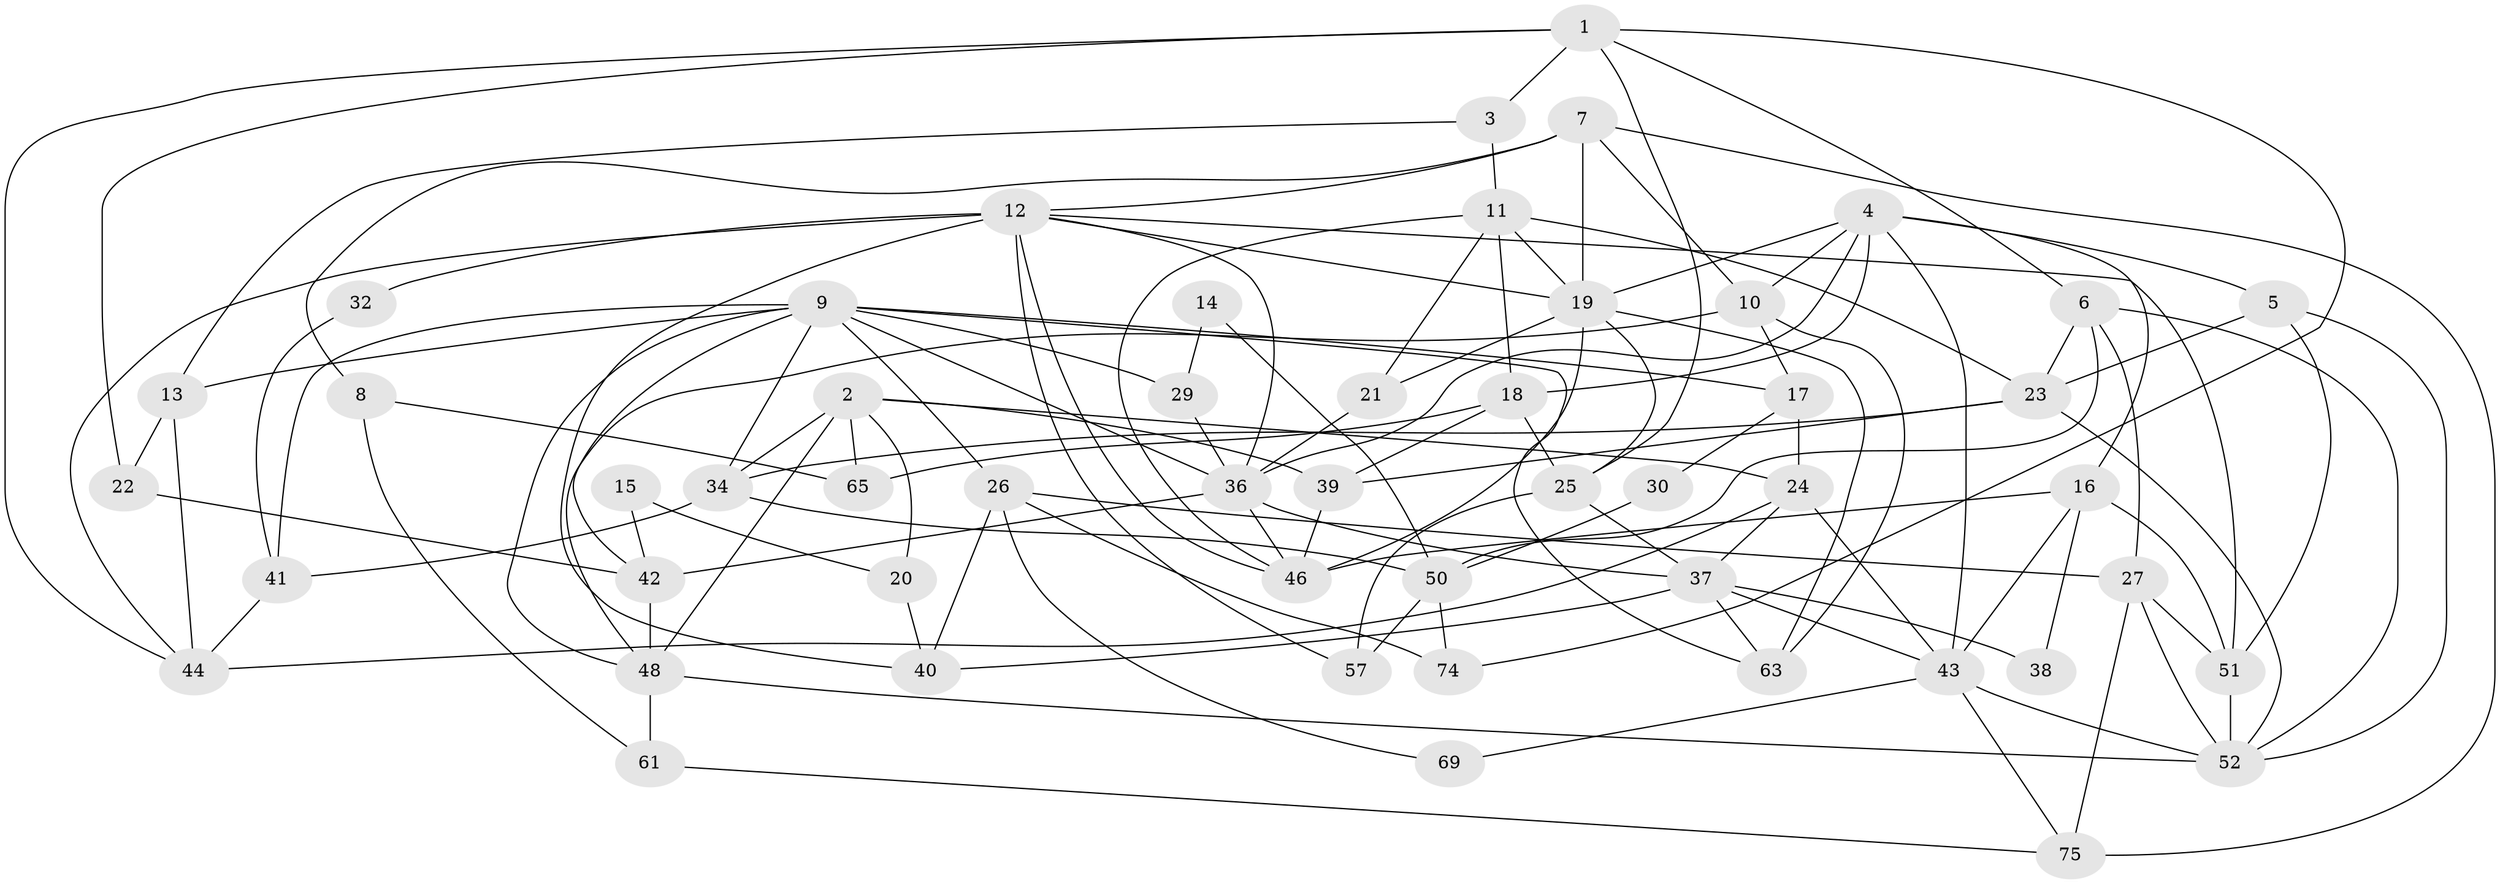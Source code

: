 // original degree distribution, {4: 0.26666666666666666, 5: 0.2, 3: 0.30666666666666664, 6: 0.08, 9: 0.013333333333333334, 2: 0.10666666666666667, 7: 0.013333333333333334, 8: 0.013333333333333334}
// Generated by graph-tools (version 1.1) at 2025/11/02/27/25 16:11:23]
// undirected, 52 vertices, 122 edges
graph export_dot {
graph [start="1"]
  node [color=gray90,style=filled];
  1 [super="+35"];
  2 [super="+54"];
  3;
  4 [super="+59"];
  5;
  6;
  7;
  8;
  9 [super="+70"];
  10;
  11 [super="+66"];
  12 [super="+28"];
  13;
  14;
  15;
  16 [super="+31"];
  17 [super="+55"];
  18 [super="+33"];
  19 [super="+64"];
  20;
  21;
  22;
  23 [super="+56"];
  24;
  25 [super="+58"];
  26;
  27 [super="+47"];
  29;
  30;
  32;
  34 [super="+71"];
  36 [super="+45"];
  37 [super="+67"];
  38;
  39;
  40;
  41;
  42 [super="+72"];
  43 [super="+49"];
  44 [super="+60"];
  46 [super="+68"];
  48 [super="+73"];
  50 [super="+62"];
  51;
  52 [super="+53"];
  57;
  61;
  63;
  65;
  69;
  74;
  75;
  1 -- 3;
  1 -- 6;
  1 -- 44;
  1 -- 74;
  1 -- 22;
  1 -- 25;
  2 -- 39;
  2 -- 24;
  2 -- 20;
  2 -- 65;
  2 -- 34;
  2 -- 48;
  3 -- 11;
  3 -- 13;
  4 -- 10;
  4 -- 5;
  4 -- 16;
  4 -- 19;
  4 -- 36;
  4 -- 43;
  4 -- 18;
  5 -- 51;
  5 -- 52;
  5 -- 23;
  6 -- 27;
  6 -- 50;
  6 -- 52;
  6 -- 23;
  7 -- 12;
  7 -- 8;
  7 -- 10;
  7 -- 19 [weight=2];
  7 -- 75;
  8 -- 65;
  8 -- 61;
  9 -- 63;
  9 -- 29;
  9 -- 41;
  9 -- 42;
  9 -- 48;
  9 -- 36;
  9 -- 26;
  9 -- 13;
  9 -- 17;
  9 -- 34;
  10 -- 48;
  10 -- 63;
  10 -- 17;
  11 -- 18;
  11 -- 21;
  11 -- 46;
  11 -- 23;
  11 -- 19;
  12 -- 51;
  12 -- 32;
  12 -- 36;
  12 -- 40;
  12 -- 44;
  12 -- 46;
  12 -- 19;
  12 -- 57;
  13 -- 44;
  13 -- 22;
  14 -- 29;
  14 -- 50;
  15 -- 20;
  15 -- 42;
  16 -- 38;
  16 -- 51;
  16 -- 46 [weight=2];
  16 -- 43;
  17 -- 24;
  17 -- 30;
  18 -- 65;
  18 -- 25;
  18 -- 39;
  19 -- 21;
  19 -- 63 [weight=2];
  19 -- 46;
  19 -- 25;
  20 -- 40;
  21 -- 36;
  22 -- 42;
  23 -- 52;
  23 -- 34;
  23 -- 39;
  24 -- 37;
  24 -- 44;
  24 -- 43;
  25 -- 37;
  25 -- 57;
  26 -- 40;
  26 -- 69;
  26 -- 74;
  26 -- 27;
  27 -- 51;
  27 -- 52;
  27 -- 75;
  29 -- 36;
  30 -- 50;
  32 -- 41;
  34 -- 41;
  34 -- 50;
  36 -- 46;
  36 -- 42;
  36 -- 37;
  37 -- 43;
  37 -- 38;
  37 -- 40;
  37 -- 63;
  39 -- 46;
  41 -- 44;
  42 -- 48;
  43 -- 52;
  43 -- 69;
  43 -- 75;
  48 -- 52;
  48 -- 61;
  50 -- 74;
  50 -- 57;
  51 -- 52;
  61 -- 75;
}
